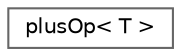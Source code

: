 digraph "Graphical Class Hierarchy"
{
 // LATEX_PDF_SIZE
  bgcolor="transparent";
  edge [fontname=Helvetica,fontsize=10,labelfontname=Helvetica,labelfontsize=10];
  node [fontname=Helvetica,fontsize=10,shape=box,height=0.2,width=0.4];
  rankdir="LR";
  Node0 [id="Node000000",label="plusOp\< T \>",height=0.2,width=0.4,color="grey40", fillcolor="white", style="filled",URL="$structFoam_1_1plusOp.html",tooltip=" "];
}
